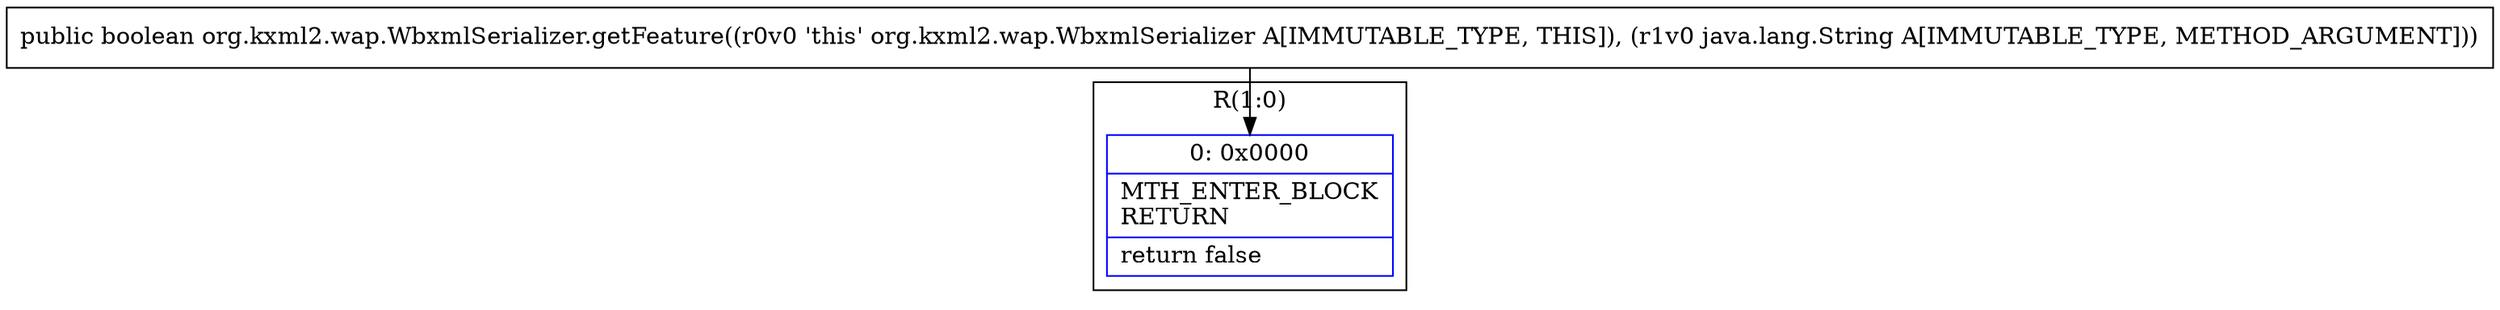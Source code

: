 digraph "CFG fororg.kxml2.wap.WbxmlSerializer.getFeature(Ljava\/lang\/String;)Z" {
subgraph cluster_Region_1448164371 {
label = "R(1:0)";
node [shape=record,color=blue];
Node_0 [shape=record,label="{0\:\ 0x0000|MTH_ENTER_BLOCK\lRETURN\l|return false\l}"];
}
MethodNode[shape=record,label="{public boolean org.kxml2.wap.WbxmlSerializer.getFeature((r0v0 'this' org.kxml2.wap.WbxmlSerializer A[IMMUTABLE_TYPE, THIS]), (r1v0 java.lang.String A[IMMUTABLE_TYPE, METHOD_ARGUMENT])) }"];
MethodNode -> Node_0;
}

